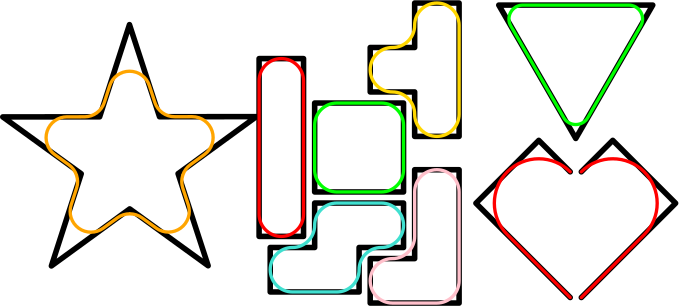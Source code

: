 <?xml version="1.0"?>
<!DOCTYPE ipe SYSTEM "ipe.dtd">
<ipe version="70107" creator="Ipe 7.2.5">
<info created="D:20160627205049" modified="D:20161128225708"/>
<ipestyle name="basic">
<symbol name="arrow/arc(spx)">
<path stroke="sym-stroke" fill="sym-stroke" pen="sym-pen">
0 0 m
-1 0.333 l
-1 -0.333 l
h
</path>
</symbol>
<symbol name="arrow/farc(spx)">
<path stroke="sym-stroke" fill="white" pen="sym-pen">
0 0 m
-1 0.333 l
-1 -0.333 l
h
</path>
</symbol>
<symbol name="arrow/ptarc(spx)">
<path stroke="sym-stroke" fill="sym-stroke" pen="sym-pen">
0 0 m
-1 0.333 l
-0.8 0 l
-1 -0.333 l
h
</path>
</symbol>
<symbol name="arrow/fptarc(spx)">
<path stroke="sym-stroke" fill="white" pen="sym-pen">
0 0 m
-1 0.333 l
-0.8 0 l
-1 -0.333 l
h
</path>
</symbol>
<symbol name="mark/circle(sx)" transformations="translations">
<path fill="sym-stroke">
0.6 0 0 0.6 0 0 e
0.4 0 0 0.4 0 0 e
</path>
</symbol>
<symbol name="mark/disk(sx)" transformations="translations">
<path fill="sym-stroke">
0.6 0 0 0.6 0 0 e
</path>
</symbol>
<symbol name="mark/fdisk(sfx)" transformations="translations">
<group>
<path fill="sym-fill">
0.5 0 0 0.5 0 0 e
</path>
<path fill="sym-stroke" fillrule="eofill">
0.6 0 0 0.6 0 0 e
0.4 0 0 0.4 0 0 e
</path>
</group>
</symbol>
<symbol name="mark/box(sx)" transformations="translations">
<path fill="sym-stroke" fillrule="eofill">
-0.6 -0.6 m
0.6 -0.6 l
0.6 0.6 l
-0.6 0.6 l
h
-0.4 -0.4 m
0.4 -0.4 l
0.4 0.4 l
-0.4 0.4 l
h
</path>
</symbol>
<symbol name="mark/square(sx)" transformations="translations">
<path fill="sym-stroke">
-0.6 -0.6 m
0.6 -0.6 l
0.6 0.6 l
-0.6 0.6 l
h
</path>
</symbol>
<symbol name="mark/fsquare(sfx)" transformations="translations">
<group>
<path fill="sym-fill">
-0.5 -0.5 m
0.5 -0.5 l
0.5 0.5 l
-0.5 0.5 l
h
</path>
<path fill="sym-stroke" fillrule="eofill">
-0.6 -0.6 m
0.6 -0.6 l
0.6 0.6 l
-0.6 0.6 l
h
-0.4 -0.4 m
0.4 -0.4 l
0.4 0.4 l
-0.4 0.4 l
h
</path>
</group>
</symbol>
<symbol name="mark/cross(sx)" transformations="translations">
<group>
<path fill="sym-stroke">
-0.43 -0.57 m
0.57 0.43 l
0.43 0.57 l
-0.57 -0.43 l
h
</path>
<path fill="sym-stroke">
-0.43 0.57 m
0.57 -0.43 l
0.43 -0.57 l
-0.57 0.43 l
h
</path>
</group>
</symbol>
<symbol name="arrow/fnormal(spx)">
<path stroke="sym-stroke" fill="white" pen="sym-pen">
0 0 m
-1 0.333 l
-1 -0.333 l
h
</path>
</symbol>
<symbol name="arrow/pointed(spx)">
<path stroke="sym-stroke" fill="sym-stroke" pen="sym-pen">
0 0 m
-1 0.333 l
-0.8 0 l
-1 -0.333 l
h
</path>
</symbol>
<symbol name="arrow/fpointed(spx)">
<path stroke="sym-stroke" fill="white" pen="sym-pen">
0 0 m
-1 0.333 l
-0.8 0 l
-1 -0.333 l
h
</path>
</symbol>
<symbol name="arrow/linear(spx)">
<path stroke="sym-stroke" pen="sym-pen">
-1 0.333 m
0 0 l
-1 -0.333 l
</path>
</symbol>
<symbol name="arrow/fdouble(spx)">
<path stroke="sym-stroke" fill="white" pen="sym-pen">
0 0 m
-1 0.333 l
-1 -0.333 l
h
-1 0 m
-2 0.333 l
-2 -0.333 l
h
</path>
</symbol>
<symbol name="arrow/double(spx)">
<path stroke="sym-stroke" fill="sym-stroke" pen="sym-pen">
0 0 m
-1 0.333 l
-1 -0.333 l
h
-1 0 m
-2 0.333 l
-2 -0.333 l
h
</path>
</symbol>
<pen name="heavier" value="0.8"/>
<pen name="fat" value="1.2"/>
<pen name="ultrafat" value="2"/>
<symbolsize name="large" value="5"/>
<symbolsize name="small" value="2"/>
<symbolsize name="tiny" value="1.1"/>
<arrowsize name="large" value="10"/>
<arrowsize name="small" value="5"/>
<arrowsize name="tiny" value="3"/>
<color name="red" value="1 0 0"/>
<color name="green" value="0 1 0"/>
<color name="blue" value="0 0 1"/>
<color name="yellow" value="1 1 0"/>
<color name="orange" value="1 0.647 0"/>
<color name="gold" value="1 0.843 0"/>
<color name="purple" value="0.627 0.125 0.941"/>
<color name="gray" value="0.745"/>
<color name="brown" value="0.647 0.165 0.165"/>
<color name="navy" value="0 0 0.502"/>
<color name="pink" value="1 0.753 0.796"/>
<color name="seagreen" value="0.18 0.545 0.341"/>
<color name="turquoise" value="0.251 0.878 0.816"/>
<color name="violet" value="0.933 0.51 0.933"/>
<color name="darkblue" value="0 0 0.545"/>
<color name="darkcyan" value="0 0.545 0.545"/>
<color name="darkgray" value="0.663"/>
<color name="darkgreen" value="0 0.392 0"/>
<color name="darkmagenta" value="0.545 0 0.545"/>
<color name="darkorange" value="1 0.549 0"/>
<color name="darkred" value="0.545 0 0"/>
<color name="lightblue" value="0.678 0.847 0.902"/>
<color name="lightcyan" value="0.878 1 1"/>
<color name="lightgray" value="0.827"/>
<color name="lightgreen" value="0.565 0.933 0.565"/>
<color name="lightyellow" value="1 1 0.878"/>
<dashstyle name="dashed" value="[4] 0"/>
<dashstyle name="dotted" value="[1 3] 0"/>
<dashstyle name="dash dotted" value="[4 2 1 2] 0"/>
<dashstyle name="dash dot dotted" value="[4 2 1 2 1 2] 0"/>
<textsize name="large" value="\large"/>
<textsize name="small" value="\small"/>
<textsize name="tiny" value="\tiny"/>
<textsize name="Large" value="\Large"/>
<textsize name="LARGE" value="\LARGE"/>
<textsize name="huge" value="\huge"/>
<textsize name="Huge" value="\Huge"/>
<textsize name="footnote" value="\footnotesize"/>
<textstyle name="center" begin="\begin{center}" end="\end{center}"/>
<textstyle name="itemize" begin="\begin{itemize}" end="\end{itemize}"/>
<textstyle name="item" begin="\begin{itemize}\item{}" end="\end{itemize}"/>
<gridsize name="4 pts" value="4"/>
<gridsize name="8 pts (~3 mm)" value="8"/>
<gridsize name="16 pts (~6 mm)" value="16"/>
<gridsize name="32 pts (~12 mm)" value="32"/>
<gridsize name="10 pts (~3.5 mm)" value="10"/>
<gridsize name="20 pts (~7 mm)" value="20"/>
<gridsize name="14 pts (~5 mm)" value="14"/>
<gridsize name="28 pts (~10 mm)" value="28"/>
<gridsize name="56 pts (~20 mm)" value="56"/>
<anglesize name="90 deg" value="90"/>
<anglesize name="60 deg" value="60"/>
<anglesize name="45 deg" value="45"/>
<anglesize name="30 deg" value="30"/>
<anglesize name="22.5 deg" value="22.5"/>
<opacity name="10%" value="0.1"/>
<opacity name="30%" value="0.3"/>
<opacity name="50%" value="0.5"/>
<opacity name="75%" value="0.75"/>
<tiling name="falling" angle="-60" step="4" width="1"/>
<tiling name="rising" angle="30" step="4" width="1"/>
</ipestyle>
<page>
<layer name="alpha"/>
<view layers="alpha" active="alpha"/>
<path layer="alpha" matrix="0.713007 0.23264 -0.23264 0.713007 85.868 339.131" stroke="black" pen="ultrafat" cap="1">
108.223 581.618 m
152.446 567.249 l
179.777 604.868 l
179.777 558.369 l
224 544 l
179.777 529.631 l
179.777 483.132 l
152.446 520.751 l
108.223 506.382 l
135.554 544 l
h
</path>
<path matrix="0.713007 0.23264 -0.23264 0.713007 85.868 339.131" stroke="orange" pen="fat" cap="1">
137.493 572.108 m
145.536 569.495 l
10 0 0 10 148.626 579.005 156.716 573.127 a
161.687 579.969 l
-10 0 0 10 169.777 574.091 179.777 574.091 a
179.777 565.634 l
10 0 0 10 189.777 565.634 186.687 556.124 a
194.729 553.511 l
-10 0 0 10 191.639 544 194.729 534.489 a
186.687 531.876 l
10 0 0 10 189.777 522.366 179.777 522.366 a
179.777 513.909 l
-10 0 0 10 169.777 513.909 161.687 508.031 a
156.716 514.873 l
10 0 0 10 148.626 508.995 145.536 518.505 a
137.493 515.892 l
-10 0 0 10 134.403 525.403 126.313 531.281 a
131.284 538.122 l
10 0 0 10 123.193 544 131.284 549.878 a
126.313 556.719 l
-10 0 0 10 134.403 562.597 137.493 572.108 a
h
</path>
<path matrix="0 1 -1 0 616 480" stroke="black" pen="ultrafat" cap="1">
256 496 m
256 480 l
320 480 l
320 496 l
h
</path>
<path matrix="0 1 -1 0 688 516" stroke="black" pen="ultrafat" cap="1">
256 512 m
256 496 l
304 496 l
304 512 l
288 512 l
288 528 l
272 528 l
272 512 l
h
</path>
<path matrix="0 -1 1 0 -368 1016" stroke="black" pen="ultrafat" cap="1">
256 544 m
288 544 l
288 528 l
304 528 l
304 560 l
256 560 l
h
</path>
<path matrix="0 1 -1 0 684 432" stroke="black" pen="ultrafat" cap="1">
320 544 m
320 512 l
352 512 l
352 544 l
h
</path>
<path matrix="-1 0 0 -1 540 1228" stroke="black" pen="ultrafat" cap="1">
368 496 m
368 480 l
400 480 l
400 496 l
416 496 l
416 512 l
384 512 l
384 496 l
h
</path>
<path matrix="1 0 0 1 -232 304" stroke="red" pen="fat" cap="1">
360 432 m
360 432 l
8 0 0 8 360 440 368 440 a
368 488 l
8 0 0 8 360 488 360 496 a
8 0 0 8 360 488 352 488 a
352 440 l
8 0 0 8 360 440 360 432 a
h
</path>
<path matrix="1 0 0 1 -224 308" stroke="gold" pen="fat" cap="1">
408 464 m
408 464 l
8 0 0 8 408 472 416 472 a
416 504 l
8 0 0 8 408 504 408 512 a
8 0 0 8 408 504 400 504 a
-8 0 0 8 392 504 392 496 a
392 496 l
8 0 0 8 392 488 384 488 a
8 0 0 8 392 488 392 480 a
392 480 l
-8 0 0 8 392 472 400 472 a
8 0 0 8 408 472 408 464 a
h
</path>
<path matrix="1 0 0 1 -224 296" stroke="pink" pen="fat" cap="1">
400 456 m
400 440 l
-8 0 0 8 392 440 392 432 a
8 0 0 8 392 424 384 424 a
8 0 0 8 392 424 392 416 a
408 416 l
8 0 0 8 408 424 416 424 a
416 456 l
8 0 0 8 408 456 408 464 a
8 0 0 8 408 456 400 456 a
h
</path>
<path matrix="1 0 0 1 -228 304" stroke="green" pen="fat" cap="1">
376 448 m
392 448 l
8 0 0 8 392 456 400 456 a
400 472 l
8 0 0 8 392 472 392 480 a
376 480 l
8 0 0 8 376 472 368 472 a
368 456 l
8 0 0 8 376 456 376 448 a
h
</path>
<path matrix="1 0 0 1 -228 300" stroke="turquoise" pen="fat" cap="1">
400 440 m
400 440 l
8 0 0 8 392 440 392 448 a
376 448 l
8 0 0 8 376 440 368 440 a
-8 0 0 8 360 440 360 432 a
8 0 0 8 360 424 352 424 a
8 0 0 8 360 424 360 416 a
376 416 l
8 0 0 8 376 424 384 424 a
-8 0 0 8 392 424 392 432 a
8 0 0 8 392 440 400 440 a
h
</path>
<path matrix="0.707107 0.707107 -0.707107 0.707107 254.627 12.55" stroke="black" pen="ultrafat" cap="1">
512 544 m
512 560 l
480 560 l
480 512 l
</path>
<path matrix="-0.707107 0.707107 0.707107 0.707107 213.373 12.55" stroke="black" pen="ultrafat" cap="1">
512 544 m
512 560 l
480 560 l
480 512 l
</path>
<path matrix="1 0 0 1 -269.657 206.284" stroke="red" pen="fat" cap="1">
501.657 552.971 m
16 0 0 16 490.343 541.657 479.029 552.971 a
16 0 0 16 490.343 541.657 479.029 530.343 a
501.657 507.716 l
</path>
<path matrix="1 0 0 1 -265.657 206.284" stroke="red" pen="fat" cap="1">
501.657 552.971 m
501.657 552.971 l
-16 0 0 16 512.971 541.657 524.284 552.971 a
524.284 552.971 l
-16 0 0 16 512.971 541.657 524.284 530.343 a
501.657 507.716 l
</path>
<path matrix="0 -1 1 0 -230 1075.26" stroke="black" pen="ultrafat" cap="1">
304 464 m
256 491.713 l
256 436.287 l
h
</path>
<path matrix="0 -1 1 0 -230 1075.26" stroke="green" pen="fat" cap="1">
296.5 468.33 m
263.5 487.383 l
5 0 0 5 261 483.053 256 483.053 a
256 444.947 l
5 0 0 5 261 444.947 263.5 440.617 a
296.5 459.67 l
5 0 0 5 294 464 296.5 468.33 a
h
</path>
</page>
</ipe>
